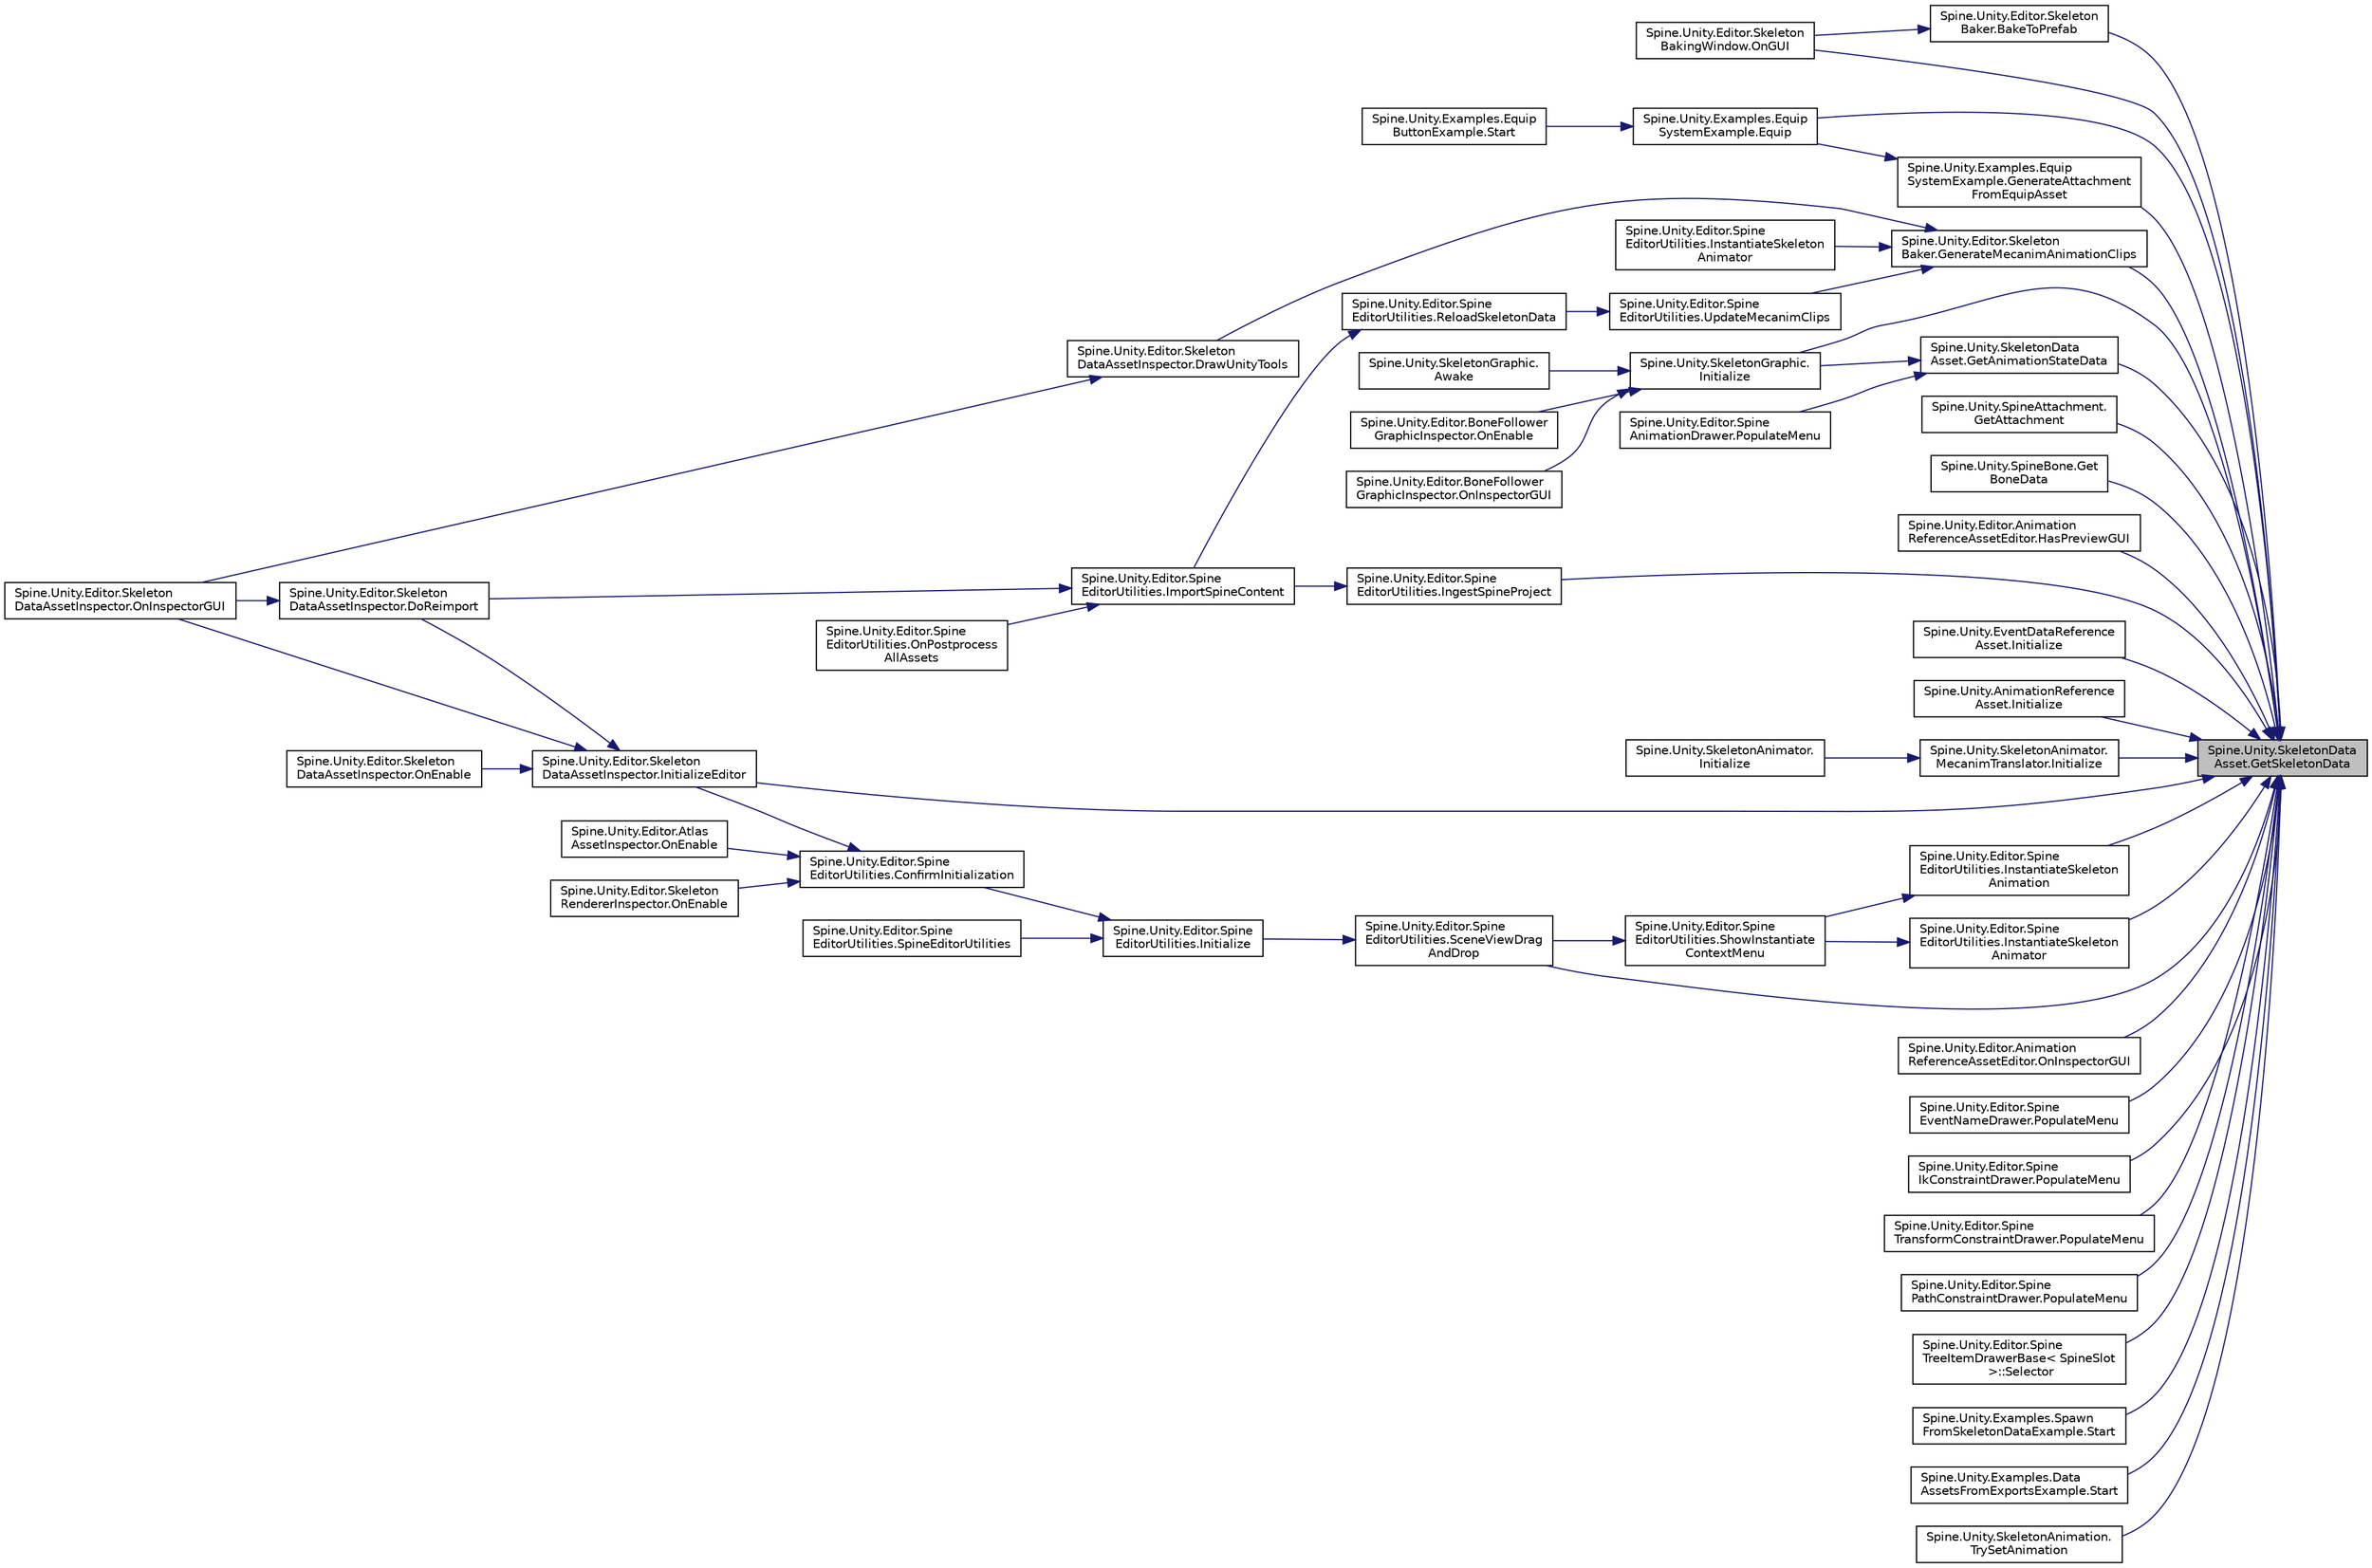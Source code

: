 digraph "Spine.Unity.SkeletonDataAsset.GetSkeletonData"
{
 // LATEX_PDF_SIZE
  edge [fontname="Helvetica",fontsize="10",labelfontname="Helvetica",labelfontsize="10"];
  node [fontname="Helvetica",fontsize="10",shape=record];
  rankdir="RL";
  Node1 [label="Spine.Unity.SkeletonData\lAsset.GetSkeletonData",height=0.2,width=0.4,color="black", fillcolor="grey75", style="filled", fontcolor="black",tooltip=" "];
  Node1 -> Node2 [dir="back",color="midnightblue",fontsize="10",style="solid"];
  Node2 [label="Spine.Unity.Editor.Skeleton\lBaker.BakeToPrefab",height=0.2,width=0.4,color="black", fillcolor="white", style="filled",URL="$class_spine_1_1_unity_1_1_editor_1_1_skeleton_baker.html#a5854a66f32f7c58d0d35abe10e570cbb",tooltip=" "];
  Node2 -> Node3 [dir="back",color="midnightblue",fontsize="10",style="solid"];
  Node3 [label="Spine.Unity.Editor.Skeleton\lBakingWindow.OnGUI",height=0.2,width=0.4,color="black", fillcolor="white", style="filled",URL="$class_spine_1_1_unity_1_1_editor_1_1_skeleton_baking_window.html#a7e83d787166c9dc42cc9e9ced4f74ae3",tooltip=" "];
  Node1 -> Node4 [dir="back",color="midnightblue",fontsize="10",style="solid"];
  Node4 [label="Spine.Unity.Examples.Equip\lSystemExample.Equip",height=0.2,width=0.4,color="black", fillcolor="white", style="filled",URL="$class_spine_1_1_unity_1_1_examples_1_1_equip_system_example.html#a080aa2407b434f94d29f346ef72b8fdd",tooltip=" "];
  Node4 -> Node5 [dir="back",color="midnightblue",fontsize="10",style="solid"];
  Node5 [label="Spine.Unity.Examples.Equip\lButtonExample.Start",height=0.2,width=0.4,color="black", fillcolor="white", style="filled",URL="$class_spine_1_1_unity_1_1_examples_1_1_equip_button_example.html#a1f732916a8097f5d92785d24c237735f",tooltip=" "];
  Node1 -> Node6 [dir="back",color="midnightblue",fontsize="10",style="solid"];
  Node6 [label="Spine.Unity.Examples.Equip\lSystemExample.GenerateAttachment\lFromEquipAsset",height=0.2,width=0.4,color="black", fillcolor="white", style="filled",URL="$class_spine_1_1_unity_1_1_examples_1_1_equip_system_example.html#af49d14785d32acf6ad832b98570eb9d8",tooltip=" "];
  Node6 -> Node4 [dir="back",color="midnightblue",fontsize="10",style="solid"];
  Node1 -> Node7 [dir="back",color="midnightblue",fontsize="10",style="solid"];
  Node7 [label="Spine.Unity.Editor.Skeleton\lBaker.GenerateMecanimAnimationClips",height=0.2,width=0.4,color="black", fillcolor="white", style="filled",URL="$class_spine_1_1_unity_1_1_editor_1_1_skeleton_baker.html#a755e77fbe33b1de5885eeae6c9289136",tooltip=" "];
  Node7 -> Node8 [dir="back",color="midnightblue",fontsize="10",style="solid"];
  Node8 [label="Spine.Unity.Editor.Skeleton\lDataAssetInspector.DrawUnityTools",height=0.2,width=0.4,color="black", fillcolor="white", style="filled",URL="$class_spine_1_1_unity_1_1_editor_1_1_skeleton_data_asset_inspector.html#ab50a7377ca4950a40ce0ef34ae9274b7",tooltip=" "];
  Node8 -> Node9 [dir="back",color="midnightblue",fontsize="10",style="solid"];
  Node9 [label="Spine.Unity.Editor.Skeleton\lDataAssetInspector.OnInspectorGUI",height=0.2,width=0.4,color="black", fillcolor="white", style="filled",URL="$class_spine_1_1_unity_1_1_editor_1_1_skeleton_data_asset_inspector.html#ac3d0f9499211735f35ac647173858cb1",tooltip=" "];
  Node7 -> Node10 [dir="back",color="midnightblue",fontsize="10",style="solid"];
  Node10 [label="Spine.Unity.Editor.Spine\lEditorUtilities.InstantiateSkeleton\lAnimator",height=0.2,width=0.4,color="black", fillcolor="white", style="filled",URL="$class_spine_1_1_unity_1_1_editor_1_1_spine_editor_utilities.html#aab9ec48922f8b927cdefba05bd2a44f9",tooltip=" "];
  Node7 -> Node11 [dir="back",color="midnightblue",fontsize="10",style="solid"];
  Node11 [label="Spine.Unity.Editor.Spine\lEditorUtilities.UpdateMecanimClips",height=0.2,width=0.4,color="black", fillcolor="white", style="filled",URL="$class_spine_1_1_unity_1_1_editor_1_1_spine_editor_utilities.html#ac77bb351993eecd325358405466d45be",tooltip=" "];
  Node11 -> Node12 [dir="back",color="midnightblue",fontsize="10",style="solid"];
  Node12 [label="Spine.Unity.Editor.Spine\lEditorUtilities.ReloadSkeletonData",height=0.2,width=0.4,color="black", fillcolor="white", style="filled",URL="$class_spine_1_1_unity_1_1_editor_1_1_spine_editor_utilities.html#a612bc9850dc3cbdabdc2488926616b73",tooltip=" "];
  Node12 -> Node13 [dir="back",color="midnightblue",fontsize="10",style="solid"];
  Node13 [label="Spine.Unity.Editor.Spine\lEditorUtilities.ImportSpineContent",height=0.2,width=0.4,color="black", fillcolor="white", style="filled",URL="$class_spine_1_1_unity_1_1_editor_1_1_spine_editor_utilities.html#a2099f3638c64bfdd227a85845af5b515",tooltip=" "];
  Node13 -> Node14 [dir="back",color="midnightblue",fontsize="10",style="solid"];
  Node14 [label="Spine.Unity.Editor.Skeleton\lDataAssetInspector.DoReimport",height=0.2,width=0.4,color="black", fillcolor="white", style="filled",URL="$class_spine_1_1_unity_1_1_editor_1_1_skeleton_data_asset_inspector.html#a4736500b9b0f9559591229d9525a53ba",tooltip=" "];
  Node14 -> Node9 [dir="back",color="midnightblue",fontsize="10",style="solid"];
  Node13 -> Node15 [dir="back",color="midnightblue",fontsize="10",style="solid"];
  Node15 [label="Spine.Unity.Editor.Spine\lEditorUtilities.OnPostprocess\lAllAssets",height=0.2,width=0.4,color="black", fillcolor="white", style="filled",URL="$class_spine_1_1_unity_1_1_editor_1_1_spine_editor_utilities.html#a1f1247cc225ad1943f3cee66bb23b548",tooltip=" "];
  Node1 -> Node16 [dir="back",color="midnightblue",fontsize="10",style="solid"];
  Node16 [label="Spine.Unity.SkeletonData\lAsset.GetAnimationStateData",height=0.2,width=0.4,color="black", fillcolor="white", style="filled",URL="$class_spine_1_1_unity_1_1_skeleton_data_asset.html#a758bcccf3c7c7b820663890bbdb115f6",tooltip=" "];
  Node16 -> Node17 [dir="back",color="midnightblue",fontsize="10",style="solid"];
  Node17 [label="Spine.Unity.SkeletonGraphic.\lInitialize",height=0.2,width=0.4,color="black", fillcolor="white", style="filled",URL="$class_spine_1_1_unity_1_1_skeleton_graphic.html#a7e3fa647feb1c7753bf9a62fadfb58b5",tooltip=" "];
  Node17 -> Node18 [dir="back",color="midnightblue",fontsize="10",style="solid"];
  Node18 [label="Spine.Unity.SkeletonGraphic.\lAwake",height=0.2,width=0.4,color="black", fillcolor="white", style="filled",URL="$class_spine_1_1_unity_1_1_skeleton_graphic.html#a64245d774427a891bdabe21bcdf6dead",tooltip=" "];
  Node17 -> Node19 [dir="back",color="midnightblue",fontsize="10",style="solid"];
  Node19 [label="Spine.Unity.Editor.BoneFollower\lGraphicInspector.OnEnable",height=0.2,width=0.4,color="black", fillcolor="white", style="filled",URL="$class_spine_1_1_unity_1_1_editor_1_1_bone_follower_graphic_inspector.html#a8329caec965f567030f97b64828eb424",tooltip=" "];
  Node17 -> Node20 [dir="back",color="midnightblue",fontsize="10",style="solid"];
  Node20 [label="Spine.Unity.Editor.BoneFollower\lGraphicInspector.OnInspectorGUI",height=0.2,width=0.4,color="black", fillcolor="white", style="filled",URL="$class_spine_1_1_unity_1_1_editor_1_1_bone_follower_graphic_inspector.html#a8a2d0c0bfb07285f56a5dafb154b2b75",tooltip=" "];
  Node16 -> Node21 [dir="back",color="midnightblue",fontsize="10",style="solid"];
  Node21 [label="Spine.Unity.Editor.Spine\lAnimationDrawer.PopulateMenu",height=0.2,width=0.4,color="black", fillcolor="white", style="filled",URL="$class_spine_1_1_unity_1_1_editor_1_1_spine_animation_drawer.html#ac0afa33bc14375ccacac92c1996571b0",tooltip=" "];
  Node1 -> Node22 [dir="back",color="midnightblue",fontsize="10",style="solid"];
  Node22 [label="Spine.Unity.SpineAttachment.\lGetAttachment",height=0.2,width=0.4,color="black", fillcolor="white", style="filled",URL="$class_spine_1_1_unity_1_1_spine_attachment.html#a1c974bb1233e51dbc6369d1f3b3a1ecc",tooltip=" "];
  Node1 -> Node23 [dir="back",color="midnightblue",fontsize="10",style="solid"];
  Node23 [label="Spine.Unity.SpineBone.Get\lBoneData",height=0.2,width=0.4,color="black", fillcolor="white", style="filled",URL="$class_spine_1_1_unity_1_1_spine_bone.html#a88bcb595244912e05ef3a1fa42f19027",tooltip=" "];
  Node1 -> Node24 [dir="back",color="midnightblue",fontsize="10",style="solid"];
  Node24 [label="Spine.Unity.Editor.Animation\lReferenceAssetEditor.HasPreviewGUI",height=0.2,width=0.4,color="black", fillcolor="white", style="filled",URL="$class_spine_1_1_unity_1_1_editor_1_1_animation_reference_asset_editor.html#a6514cf3f1d02edcb0afa094bfcedcbe4",tooltip=" "];
  Node1 -> Node25 [dir="back",color="midnightblue",fontsize="10",style="solid"];
  Node25 [label="Spine.Unity.Editor.Spine\lEditorUtilities.IngestSpineProject",height=0.2,width=0.4,color="black", fillcolor="white", style="filled",URL="$class_spine_1_1_unity_1_1_editor_1_1_spine_editor_utilities.html#a4b7afeb6a859db67f215475a9aac51bb",tooltip=" "];
  Node25 -> Node13 [dir="back",color="midnightblue",fontsize="10",style="solid"];
  Node1 -> Node26 [dir="back",color="midnightblue",fontsize="10",style="solid"];
  Node26 [label="Spine.Unity.EventDataReference\lAsset.Initialize",height=0.2,width=0.4,color="black", fillcolor="white", style="filled",URL="$class_spine_1_1_unity_1_1_event_data_reference_asset.html#a3b577137b15e485bc67b774d5b9741aa",tooltip=" "];
  Node1 -> Node27 [dir="back",color="midnightblue",fontsize="10",style="solid"];
  Node27 [label="Spine.Unity.AnimationReference\lAsset.Initialize",height=0.2,width=0.4,color="black", fillcolor="white", style="filled",URL="$class_spine_1_1_unity_1_1_animation_reference_asset.html#ae70321ed60d8378275e540088f06a5c6",tooltip=" "];
  Node1 -> Node28 [dir="back",color="midnightblue",fontsize="10",style="solid"];
  Node28 [label="Spine.Unity.SkeletonAnimator.\lMecanimTranslator.Initialize",height=0.2,width=0.4,color="black", fillcolor="white", style="filled",URL="$class_spine_1_1_unity_1_1_skeleton_animator_1_1_mecanim_translator.html#a71d572a33f97212abaec47e9d5d5f4bc",tooltip=" "];
  Node28 -> Node29 [dir="back",color="midnightblue",fontsize="10",style="solid"];
  Node29 [label="Spine.Unity.SkeletonAnimator.\lInitialize",height=0.2,width=0.4,color="black", fillcolor="white", style="filled",URL="$class_spine_1_1_unity_1_1_skeleton_animator.html#a2f134a437641bf26e616eef4b72a6fa3",tooltip="Initialize this component. Attempts to load the SkeletonData and creates the internal Skeleton object..."];
  Node1 -> Node17 [dir="back",color="midnightblue",fontsize="10",style="solid"];
  Node1 -> Node30 [dir="back",color="midnightblue",fontsize="10",style="solid"];
  Node30 [label="Spine.Unity.Editor.Skeleton\lDataAssetInspector.InitializeEditor",height=0.2,width=0.4,color="black", fillcolor="white", style="filled",URL="$class_spine_1_1_unity_1_1_editor_1_1_skeleton_data_asset_inspector.html#a6e1b3ce2a40f88bf0856de424487659d",tooltip=" "];
  Node30 -> Node14 [dir="back",color="midnightblue",fontsize="10",style="solid"];
  Node30 -> Node31 [dir="back",color="midnightblue",fontsize="10",style="solid"];
  Node31 [label="Spine.Unity.Editor.Skeleton\lDataAssetInspector.OnEnable",height=0.2,width=0.4,color="black", fillcolor="white", style="filled",URL="$class_spine_1_1_unity_1_1_editor_1_1_skeleton_data_asset_inspector.html#afc433f2760c075abd3b470ba9336ebb2",tooltip=" "];
  Node30 -> Node9 [dir="back",color="midnightblue",fontsize="10",style="solid"];
  Node1 -> Node32 [dir="back",color="midnightblue",fontsize="10",style="solid"];
  Node32 [label="Spine.Unity.Editor.Spine\lEditorUtilities.InstantiateSkeleton\lAnimation",height=0.2,width=0.4,color="black", fillcolor="white", style="filled",URL="$class_spine_1_1_unity_1_1_editor_1_1_spine_editor_utilities.html#a62a37b5611d74d83541f6df96b16eaef",tooltip=" "];
  Node32 -> Node33 [dir="back",color="midnightblue",fontsize="10",style="solid"];
  Node33 [label="Spine.Unity.Editor.Spine\lEditorUtilities.ShowInstantiate\lContextMenu",height=0.2,width=0.4,color="black", fillcolor="white", style="filled",URL="$class_spine_1_1_unity_1_1_editor_1_1_spine_editor_utilities.html#abe8a798bd134276fcb83fc4094134823",tooltip=" "];
  Node33 -> Node34 [dir="back",color="midnightblue",fontsize="10",style="solid"];
  Node34 [label="Spine.Unity.Editor.Spine\lEditorUtilities.SceneViewDrag\lAndDrop",height=0.2,width=0.4,color="black", fillcolor="white", style="filled",URL="$class_spine_1_1_unity_1_1_editor_1_1_spine_editor_utilities.html#adadc887a09b56823fa8ecebae1d85300",tooltip=" "];
  Node34 -> Node35 [dir="back",color="midnightblue",fontsize="10",style="solid"];
  Node35 [label="Spine.Unity.Editor.Spine\lEditorUtilities.Initialize",height=0.2,width=0.4,color="black", fillcolor="white", style="filled",URL="$class_spine_1_1_unity_1_1_editor_1_1_spine_editor_utilities.html#abd76572f6dc50fd5b923f3360652e60c",tooltip=" "];
  Node35 -> Node36 [dir="back",color="midnightblue",fontsize="10",style="solid"];
  Node36 [label="Spine.Unity.Editor.Spine\lEditorUtilities.ConfirmInitialization",height=0.2,width=0.4,color="black", fillcolor="white", style="filled",URL="$class_spine_1_1_unity_1_1_editor_1_1_spine_editor_utilities.html#a50138b04862241cbc785ba1e1b9b014f",tooltip=" "];
  Node36 -> Node30 [dir="back",color="midnightblue",fontsize="10",style="solid"];
  Node36 -> Node37 [dir="back",color="midnightblue",fontsize="10",style="solid"];
  Node37 [label="Spine.Unity.Editor.Atlas\lAssetInspector.OnEnable",height=0.2,width=0.4,color="black", fillcolor="white", style="filled",URL="$class_spine_1_1_unity_1_1_editor_1_1_atlas_asset_inspector.html#a8752760477c2ef60e81dafcfa26eaa5c",tooltip=" "];
  Node36 -> Node38 [dir="back",color="midnightblue",fontsize="10",style="solid"];
  Node38 [label="Spine.Unity.Editor.Skeleton\lRendererInspector.OnEnable",height=0.2,width=0.4,color="black", fillcolor="white", style="filled",URL="$class_spine_1_1_unity_1_1_editor_1_1_skeleton_renderer_inspector.html#a906696e1a50a94950abc364f82cfd480",tooltip=" "];
  Node35 -> Node39 [dir="back",color="midnightblue",fontsize="10",style="solid"];
  Node39 [label="Spine.Unity.Editor.Spine\lEditorUtilities.SpineEditorUtilities",height=0.2,width=0.4,color="black", fillcolor="white", style="filled",URL="$class_spine_1_1_unity_1_1_editor_1_1_spine_editor_utilities.html#ac7d2768f43a591003555a90010ee7e4d",tooltip=" "];
  Node1 -> Node40 [dir="back",color="midnightblue",fontsize="10",style="solid"];
  Node40 [label="Spine.Unity.Editor.Spine\lEditorUtilities.InstantiateSkeleton\lAnimator",height=0.2,width=0.4,color="black", fillcolor="white", style="filled",URL="$class_spine_1_1_unity_1_1_editor_1_1_spine_editor_utilities.html#a00c8ae138b071a488169ac78a6072fef",tooltip=" "];
  Node40 -> Node33 [dir="back",color="midnightblue",fontsize="10",style="solid"];
  Node1 -> Node3 [dir="back",color="midnightblue",fontsize="10",style="solid"];
  Node1 -> Node41 [dir="back",color="midnightblue",fontsize="10",style="solid"];
  Node41 [label="Spine.Unity.Editor.Animation\lReferenceAssetEditor.OnInspectorGUI",height=0.2,width=0.4,color="black", fillcolor="white", style="filled",URL="$class_spine_1_1_unity_1_1_editor_1_1_animation_reference_asset_editor.html#a7fc61d9b65e5fed582405b49718b2f7b",tooltip=" "];
  Node1 -> Node42 [dir="back",color="midnightblue",fontsize="10",style="solid"];
  Node42 [label="Spine.Unity.Editor.Spine\lEventNameDrawer.PopulateMenu",height=0.2,width=0.4,color="black", fillcolor="white", style="filled",URL="$class_spine_1_1_unity_1_1_editor_1_1_spine_event_name_drawer.html#a59616d673d54ceb72b5226f05b9e2b8f",tooltip=" "];
  Node1 -> Node43 [dir="back",color="midnightblue",fontsize="10",style="solid"];
  Node43 [label="Spine.Unity.Editor.Spine\lIkConstraintDrawer.PopulateMenu",height=0.2,width=0.4,color="black", fillcolor="white", style="filled",URL="$class_spine_1_1_unity_1_1_editor_1_1_spine_ik_constraint_drawer.html#a1076f8ef7993ec23b0836585173fe7c5",tooltip=" "];
  Node1 -> Node44 [dir="back",color="midnightblue",fontsize="10",style="solid"];
  Node44 [label="Spine.Unity.Editor.Spine\lTransformConstraintDrawer.PopulateMenu",height=0.2,width=0.4,color="black", fillcolor="white", style="filled",URL="$class_spine_1_1_unity_1_1_editor_1_1_spine_transform_constraint_drawer.html#a30154507c90a694ed5de0b4264d4acaf",tooltip=" "];
  Node1 -> Node45 [dir="back",color="midnightblue",fontsize="10",style="solid"];
  Node45 [label="Spine.Unity.Editor.Spine\lPathConstraintDrawer.PopulateMenu",height=0.2,width=0.4,color="black", fillcolor="white", style="filled",URL="$class_spine_1_1_unity_1_1_editor_1_1_spine_path_constraint_drawer.html#a8ebea4fef59b004488aeb1d2f29828ab",tooltip=" "];
  Node1 -> Node34 [dir="back",color="midnightblue",fontsize="10",style="solid"];
  Node1 -> Node46 [dir="back",color="midnightblue",fontsize="10",style="solid"];
  Node46 [label="Spine.Unity.Editor.Spine\lTreeItemDrawerBase\< SpineSlot\l \>::Selector",height=0.2,width=0.4,color="black", fillcolor="white", style="filled",URL="$class_spine_1_1_unity_1_1_editor_1_1_spine_tree_item_drawer_base.html#a0ad4125f759c73c13d72161f01e9ea93",tooltip=" "];
  Node1 -> Node47 [dir="back",color="midnightblue",fontsize="10",style="solid"];
  Node47 [label="Spine.Unity.Examples.Spawn\lFromSkeletonDataExample.Start",height=0.2,width=0.4,color="black", fillcolor="white", style="filled",URL="$class_spine_1_1_unity_1_1_examples_1_1_spawn_from_skeleton_data_example.html#a68d0fcf01a97b1981bdc8235fe0f9f60",tooltip=" "];
  Node1 -> Node48 [dir="back",color="midnightblue",fontsize="10",style="solid"];
  Node48 [label="Spine.Unity.Examples.Data\lAssetsFromExportsExample.Start",height=0.2,width=0.4,color="black", fillcolor="white", style="filled",URL="$class_spine_1_1_unity_1_1_examples_1_1_data_assets_from_exports_example.html#ae073836d2a0983f784abc976f8f03531",tooltip=" "];
  Node1 -> Node49 [dir="back",color="midnightblue",fontsize="10",style="solid"];
  Node49 [label="Spine.Unity.SkeletonAnimation.\lTrySetAnimation",height=0.2,width=0.4,color="black", fillcolor="white", style="filled",URL="$class_spine_1_1_unity_1_1_skeleton_animation.html#af9380f5353fc438423d7c1a04a095211",tooltip=" "];
}
